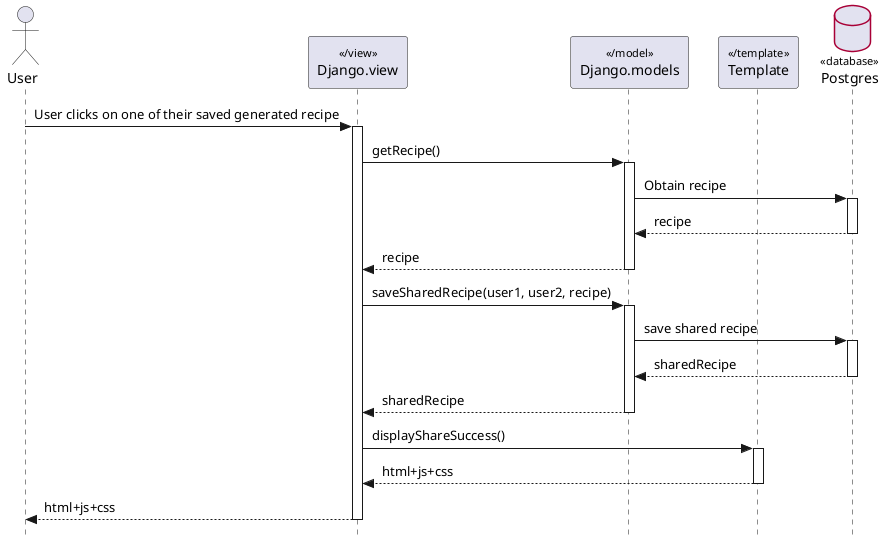 @startuml shareRecipe

' === Style Tweaks ===

skinparam {
  Style StrictUML
  RoundCorner 5
  ParticipantPadding 10
  Padding 2
  SequenceStereotype {
    Font {
      Size 11
      Style plain
    }
  }
  Database {
	BorderColor #A80036
  }
}


' === Actors / Participants

actor "User" as user
participant "Django.view" as view <</view>>
participant "Django.models" as model <</model>>
participant "Template" as template <</template>>
database "Postgres" as db <<database>>


' === Interactions ===

user -> view++ : User clicks on one of their saved generated recipe

view -> model++ : getRecipe()

model -> db++: Obtain recipe

return recipe
return recipe

view -> model++ : saveSharedRecipe(user1, user2, recipe)

model -> db++ : save shared recipe

return sharedRecipe
return sharedRecipe

view -> template++ :displayShareSuccess()
return html+js+css
return html+js+css



@enduml
